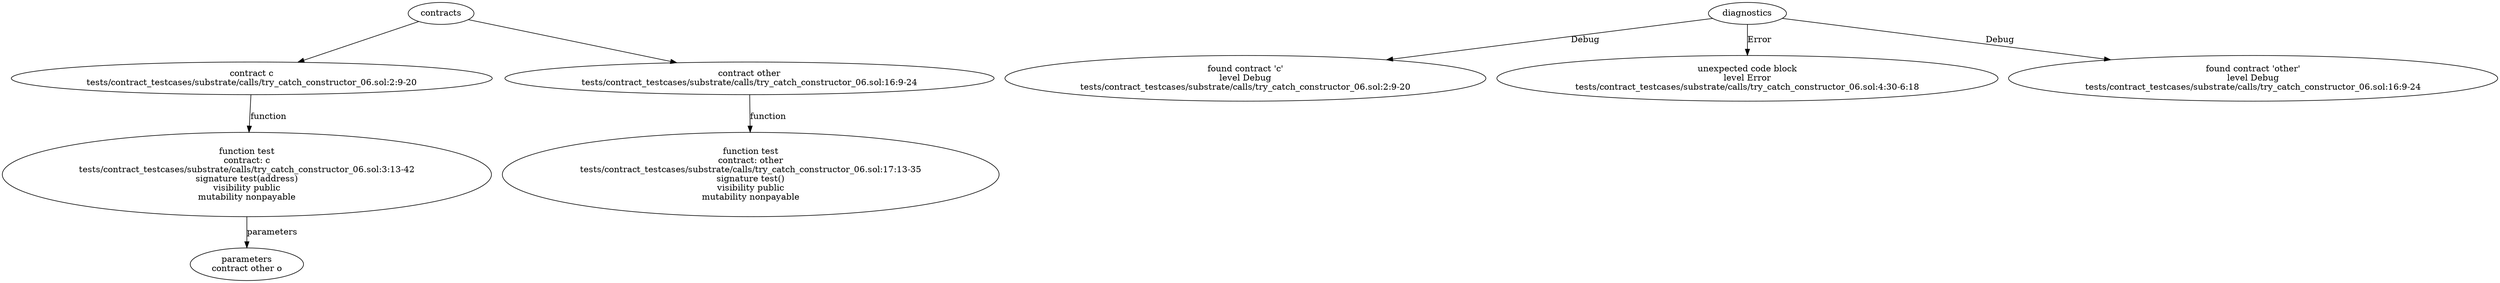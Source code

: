 strict digraph "tests/contract_testcases/substrate/calls/try_catch_constructor_06.sol" {
	contract [label="contract c\ntests/contract_testcases/substrate/calls/try_catch_constructor_06.sol:2:9-20"]
	test [label="function test\ncontract: c\ntests/contract_testcases/substrate/calls/try_catch_constructor_06.sol:3:13-42\nsignature test(address)\nvisibility public\nmutability nonpayable"]
	parameters [label="parameters\ncontract other o"]
	contract_4 [label="contract other\ntests/contract_testcases/substrate/calls/try_catch_constructor_06.sol:16:9-24"]
	test_5 [label="function test\ncontract: other\ntests/contract_testcases/substrate/calls/try_catch_constructor_06.sol:17:13-35\nsignature test()\nvisibility public\nmutability nonpayable"]
	diagnostic [label="found contract 'c'\nlevel Debug\ntests/contract_testcases/substrate/calls/try_catch_constructor_06.sol:2:9-20"]
	diagnostic_8 [label="unexpected code block\nlevel Error\ntests/contract_testcases/substrate/calls/try_catch_constructor_06.sol:4:30-6:18"]
	diagnostic_9 [label="found contract 'other'\nlevel Debug\ntests/contract_testcases/substrate/calls/try_catch_constructor_06.sol:16:9-24"]
	contracts -> contract
	contract -> test [label="function"]
	test -> parameters [label="parameters"]
	contracts -> contract_4
	contract_4 -> test_5 [label="function"]
	diagnostics -> diagnostic [label="Debug"]
	diagnostics -> diagnostic_8 [label="Error"]
	diagnostics -> diagnostic_9 [label="Debug"]
}
